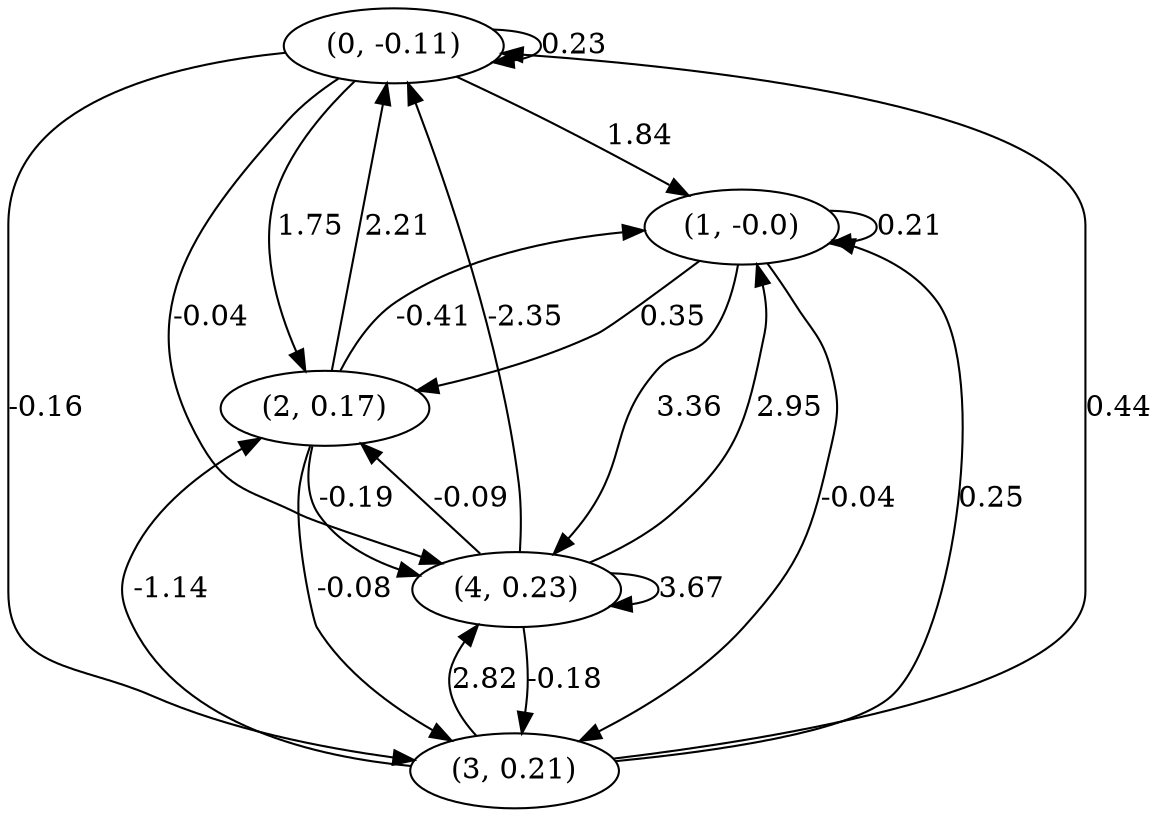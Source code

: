 digraph {
    0 [ label = "(0, -0.11)" ]
    1 [ label = "(1, -0.0)" ]
    2 [ label = "(2, 0.17)" ]
    3 [ label = "(3, 0.21)" ]
    4 [ label = "(4, 0.23)" ]
    0 -> 0 [ label = "0.23" ]
    1 -> 1 [ label = "0.21" ]
    4 -> 4 [ label = "3.67" ]
    2 -> 0 [ label = "2.21" ]
    3 -> 0 [ label = "0.44" ]
    4 -> 0 [ label = "-2.35" ]
    0 -> 1 [ label = "1.84" ]
    2 -> 1 [ label = "-0.41" ]
    3 -> 1 [ label = "0.25" ]
    4 -> 1 [ label = "2.95" ]
    0 -> 2 [ label = "1.75" ]
    1 -> 2 [ label = "0.35" ]
    3 -> 2 [ label = "-1.14" ]
    4 -> 2 [ label = "-0.09" ]
    0 -> 3 [ label = "-0.16" ]
    1 -> 3 [ label = "-0.04" ]
    2 -> 3 [ label = "-0.08" ]
    4 -> 3 [ label = "-0.18" ]
    0 -> 4 [ label = "-0.04" ]
    1 -> 4 [ label = "3.36" ]
    2 -> 4 [ label = "-0.19" ]
    3 -> 4 [ label = "2.82" ]
}

